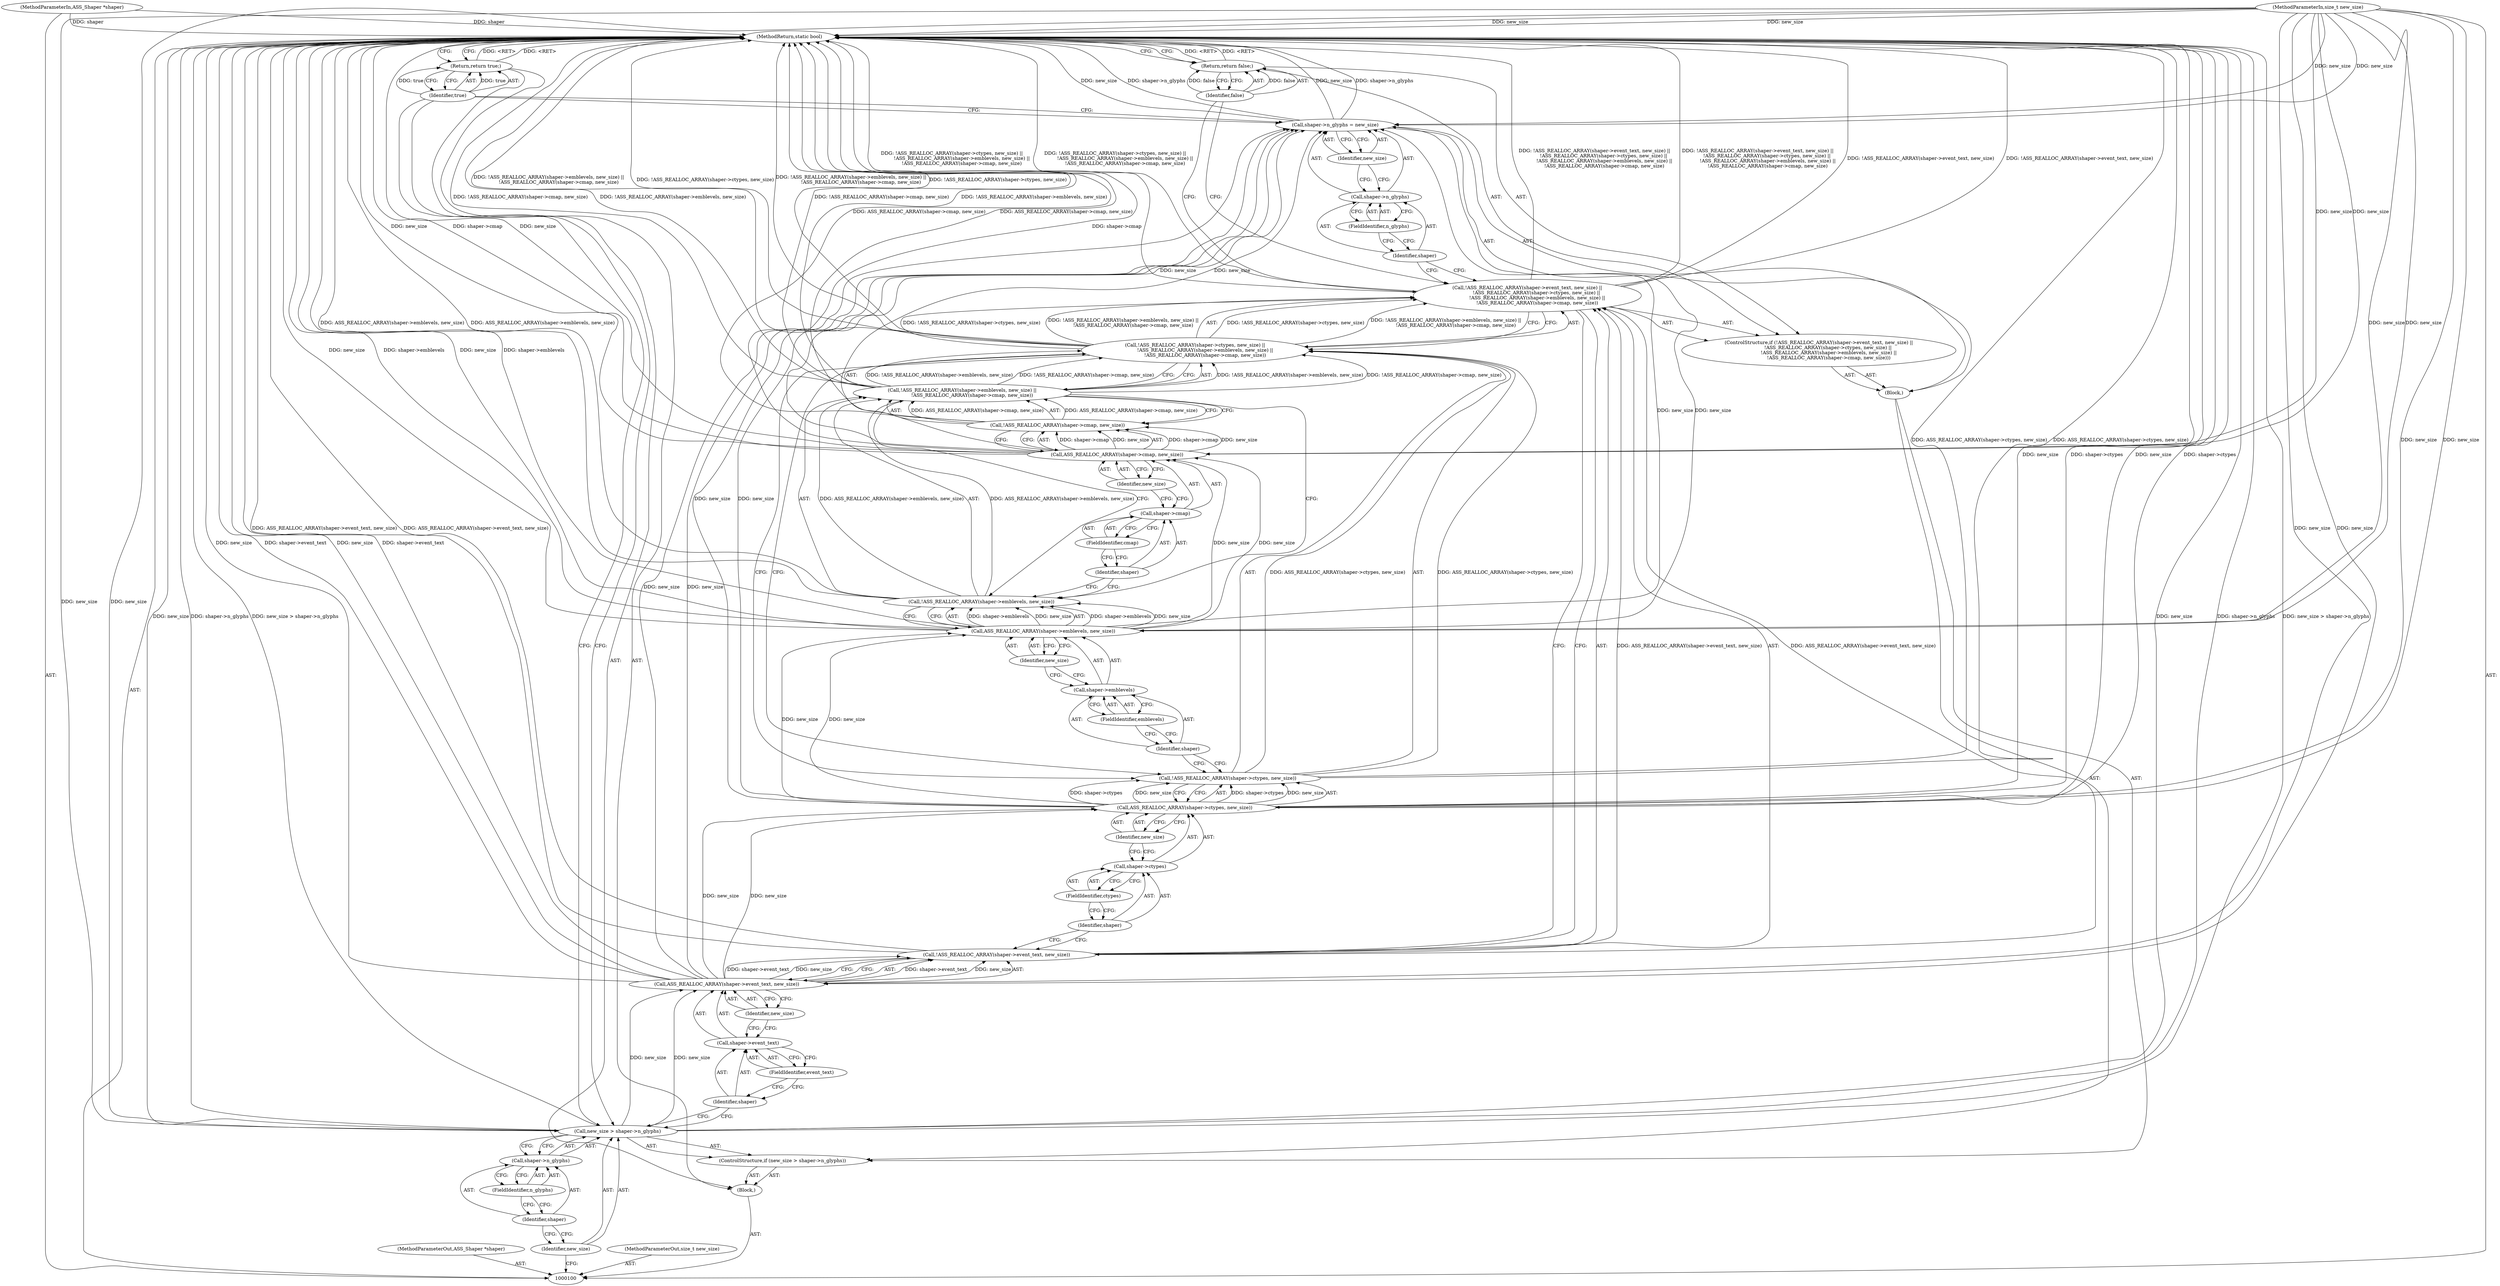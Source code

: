 digraph "0_libass_aa54e0b59200a994d50a346b5d7ac818ebcf2d4b" {
"1000148" [label="(MethodReturn,static bool)"];
"1000101" [label="(MethodParameterIn,ASS_Shaper *shaper)"];
"1000184" [label="(MethodParameterOut,ASS_Shaper *shaper)"];
"1000102" [label="(MethodParameterIn,size_t new_size)"];
"1000185" [label="(MethodParameterOut,size_t new_size)"];
"1000147" [label="(Identifier,true)"];
"1000146" [label="(Return,return true;)"];
"1000103" [label="(Block,)"];
"1000107" [label="(Call,shaper->n_glyphs)"];
"1000108" [label="(Identifier,shaper)"];
"1000109" [label="(FieldIdentifier,n_glyphs)"];
"1000110" [label="(Block,)"];
"1000104" [label="(ControlStructure,if (new_size > shaper->n_glyphs))"];
"1000105" [label="(Call,new_size > shaper->n_glyphs)"];
"1000106" [label="(Identifier,new_size)"];
"1000112" [label="(Call,!ASS_REALLOC_ARRAY(shaper->event_text, new_size) ||\n            !ASS_REALLOC_ARRAY(shaper->ctypes, new_size) ||\n             !ASS_REALLOC_ARRAY(shaper->emblevels, new_size) ||\n             !ASS_REALLOC_ARRAY(shaper->cmap, new_size))"];
"1000113" [label="(Call,!ASS_REALLOC_ARRAY(shaper->event_text, new_size))"];
"1000114" [label="(Call,ASS_REALLOC_ARRAY(shaper->event_text, new_size))"];
"1000115" [label="(Call,shaper->event_text)"];
"1000116" [label="(Identifier,shaper)"];
"1000117" [label="(FieldIdentifier,event_text)"];
"1000118" [label="(Identifier,new_size)"];
"1000111" [label="(ControlStructure,if (!ASS_REALLOC_ARRAY(shaper->event_text, new_size) ||\n            !ASS_REALLOC_ARRAY(shaper->ctypes, new_size) ||\n             !ASS_REALLOC_ARRAY(shaper->emblevels, new_size) ||\n             !ASS_REALLOC_ARRAY(shaper->cmap, new_size)))"];
"1000119" [label="(Call,!ASS_REALLOC_ARRAY(shaper->ctypes, new_size) ||\n             !ASS_REALLOC_ARRAY(shaper->emblevels, new_size) ||\n             !ASS_REALLOC_ARRAY(shaper->cmap, new_size))"];
"1000120" [label="(Call,!ASS_REALLOC_ARRAY(shaper->ctypes, new_size))"];
"1000121" [label="(Call,ASS_REALLOC_ARRAY(shaper->ctypes, new_size))"];
"1000122" [label="(Call,shaper->ctypes)"];
"1000123" [label="(Identifier,shaper)"];
"1000124" [label="(FieldIdentifier,ctypes)"];
"1000125" [label="(Identifier,new_size)"];
"1000126" [label="(Call,!ASS_REALLOC_ARRAY(shaper->emblevels, new_size) ||\n             !ASS_REALLOC_ARRAY(shaper->cmap, new_size))"];
"1000127" [label="(Call,!ASS_REALLOC_ARRAY(shaper->emblevels, new_size))"];
"1000128" [label="(Call,ASS_REALLOC_ARRAY(shaper->emblevels, new_size))"];
"1000129" [label="(Call,shaper->emblevels)"];
"1000130" [label="(Identifier,shaper)"];
"1000131" [label="(FieldIdentifier,emblevels)"];
"1000132" [label="(Identifier,new_size)"];
"1000133" [label="(Call,!ASS_REALLOC_ARRAY(shaper->cmap, new_size))"];
"1000134" [label="(Call,ASS_REALLOC_ARRAY(shaper->cmap, new_size))"];
"1000135" [label="(Call,shaper->cmap)"];
"1000136" [label="(Identifier,shaper)"];
"1000137" [label="(FieldIdentifier,cmap)"];
"1000138" [label="(Identifier,new_size)"];
"1000139" [label="(Return,return false;)"];
"1000140" [label="(Identifier,false)"];
"1000144" [label="(FieldIdentifier,n_glyphs)"];
"1000145" [label="(Identifier,new_size)"];
"1000141" [label="(Call,shaper->n_glyphs = new_size)"];
"1000142" [label="(Call,shaper->n_glyphs)"];
"1000143" [label="(Identifier,shaper)"];
"1000148" -> "1000100"  [label="AST: "];
"1000148" -> "1000139"  [label="CFG: "];
"1000148" -> "1000146"  [label="CFG: "];
"1000139" -> "1000148"  [label="DDG: <RET>"];
"1000146" -> "1000148"  [label="DDG: <RET>"];
"1000119" -> "1000148"  [label="DDG: !ASS_REALLOC_ARRAY(shaper->emblevels, new_size) ||\n             !ASS_REALLOC_ARRAY(shaper->cmap, new_size)"];
"1000119" -> "1000148"  [label="DDG: !ASS_REALLOC_ARRAY(shaper->ctypes, new_size)"];
"1000141" -> "1000148"  [label="DDG: shaper->n_glyphs"];
"1000141" -> "1000148"  [label="DDG: new_size"];
"1000121" -> "1000148"  [label="DDG: new_size"];
"1000121" -> "1000148"  [label="DDG: shaper->ctypes"];
"1000105" -> "1000148"  [label="DDG: shaper->n_glyphs"];
"1000105" -> "1000148"  [label="DDG: new_size > shaper->n_glyphs"];
"1000105" -> "1000148"  [label="DDG: new_size"];
"1000113" -> "1000148"  [label="DDG: ASS_REALLOC_ARRAY(shaper->event_text, new_size)"];
"1000126" -> "1000148"  [label="DDG: !ASS_REALLOC_ARRAY(shaper->emblevels, new_size)"];
"1000126" -> "1000148"  [label="DDG: !ASS_REALLOC_ARRAY(shaper->cmap, new_size)"];
"1000114" -> "1000148"  [label="DDG: new_size"];
"1000114" -> "1000148"  [label="DDG: shaper->event_text"];
"1000112" -> "1000148"  [label="DDG: !ASS_REALLOC_ARRAY(shaper->ctypes, new_size) ||\n             !ASS_REALLOC_ARRAY(shaper->emblevels, new_size) ||\n             !ASS_REALLOC_ARRAY(shaper->cmap, new_size)"];
"1000112" -> "1000148"  [label="DDG: !ASS_REALLOC_ARRAY(shaper->event_text, new_size) ||\n            !ASS_REALLOC_ARRAY(shaper->ctypes, new_size) ||\n             !ASS_REALLOC_ARRAY(shaper->emblevels, new_size) ||\n             !ASS_REALLOC_ARRAY(shaper->cmap, new_size)"];
"1000112" -> "1000148"  [label="DDG: !ASS_REALLOC_ARRAY(shaper->event_text, new_size)"];
"1000128" -> "1000148"  [label="DDG: new_size"];
"1000128" -> "1000148"  [label="DDG: shaper->emblevels"];
"1000133" -> "1000148"  [label="DDG: ASS_REALLOC_ARRAY(shaper->cmap, new_size)"];
"1000120" -> "1000148"  [label="DDG: ASS_REALLOC_ARRAY(shaper->ctypes, new_size)"];
"1000102" -> "1000148"  [label="DDG: new_size"];
"1000134" -> "1000148"  [label="DDG: shaper->cmap"];
"1000134" -> "1000148"  [label="DDG: new_size"];
"1000101" -> "1000148"  [label="DDG: shaper"];
"1000127" -> "1000148"  [label="DDG: ASS_REALLOC_ARRAY(shaper->emblevels, new_size)"];
"1000101" -> "1000100"  [label="AST: "];
"1000101" -> "1000148"  [label="DDG: shaper"];
"1000184" -> "1000100"  [label="AST: "];
"1000102" -> "1000100"  [label="AST: "];
"1000102" -> "1000148"  [label="DDG: new_size"];
"1000102" -> "1000105"  [label="DDG: new_size"];
"1000102" -> "1000114"  [label="DDG: new_size"];
"1000102" -> "1000121"  [label="DDG: new_size"];
"1000102" -> "1000128"  [label="DDG: new_size"];
"1000102" -> "1000134"  [label="DDG: new_size"];
"1000102" -> "1000141"  [label="DDG: new_size"];
"1000185" -> "1000100"  [label="AST: "];
"1000147" -> "1000146"  [label="AST: "];
"1000147" -> "1000141"  [label="CFG: "];
"1000147" -> "1000105"  [label="CFG: "];
"1000146" -> "1000147"  [label="CFG: "];
"1000147" -> "1000146"  [label="DDG: true"];
"1000146" -> "1000103"  [label="AST: "];
"1000146" -> "1000147"  [label="CFG: "];
"1000147" -> "1000146"  [label="AST: "];
"1000148" -> "1000146"  [label="CFG: "];
"1000146" -> "1000148"  [label="DDG: <RET>"];
"1000147" -> "1000146"  [label="DDG: true"];
"1000103" -> "1000100"  [label="AST: "];
"1000104" -> "1000103"  [label="AST: "];
"1000146" -> "1000103"  [label="AST: "];
"1000107" -> "1000105"  [label="AST: "];
"1000107" -> "1000109"  [label="CFG: "];
"1000108" -> "1000107"  [label="AST: "];
"1000109" -> "1000107"  [label="AST: "];
"1000105" -> "1000107"  [label="CFG: "];
"1000108" -> "1000107"  [label="AST: "];
"1000108" -> "1000106"  [label="CFG: "];
"1000109" -> "1000108"  [label="CFG: "];
"1000109" -> "1000107"  [label="AST: "];
"1000109" -> "1000108"  [label="CFG: "];
"1000107" -> "1000109"  [label="CFG: "];
"1000110" -> "1000104"  [label="AST: "];
"1000111" -> "1000110"  [label="AST: "];
"1000141" -> "1000110"  [label="AST: "];
"1000104" -> "1000103"  [label="AST: "];
"1000105" -> "1000104"  [label="AST: "];
"1000110" -> "1000104"  [label="AST: "];
"1000105" -> "1000104"  [label="AST: "];
"1000105" -> "1000107"  [label="CFG: "];
"1000106" -> "1000105"  [label="AST: "];
"1000107" -> "1000105"  [label="AST: "];
"1000116" -> "1000105"  [label="CFG: "];
"1000147" -> "1000105"  [label="CFG: "];
"1000105" -> "1000148"  [label="DDG: shaper->n_glyphs"];
"1000105" -> "1000148"  [label="DDG: new_size > shaper->n_glyphs"];
"1000105" -> "1000148"  [label="DDG: new_size"];
"1000102" -> "1000105"  [label="DDG: new_size"];
"1000105" -> "1000114"  [label="DDG: new_size"];
"1000106" -> "1000105"  [label="AST: "];
"1000106" -> "1000100"  [label="CFG: "];
"1000108" -> "1000106"  [label="CFG: "];
"1000112" -> "1000111"  [label="AST: "];
"1000112" -> "1000113"  [label="CFG: "];
"1000112" -> "1000119"  [label="CFG: "];
"1000113" -> "1000112"  [label="AST: "];
"1000119" -> "1000112"  [label="AST: "];
"1000140" -> "1000112"  [label="CFG: "];
"1000143" -> "1000112"  [label="CFG: "];
"1000112" -> "1000148"  [label="DDG: !ASS_REALLOC_ARRAY(shaper->ctypes, new_size) ||\n             !ASS_REALLOC_ARRAY(shaper->emblevels, new_size) ||\n             !ASS_REALLOC_ARRAY(shaper->cmap, new_size)"];
"1000112" -> "1000148"  [label="DDG: !ASS_REALLOC_ARRAY(shaper->event_text, new_size) ||\n            !ASS_REALLOC_ARRAY(shaper->ctypes, new_size) ||\n             !ASS_REALLOC_ARRAY(shaper->emblevels, new_size) ||\n             !ASS_REALLOC_ARRAY(shaper->cmap, new_size)"];
"1000112" -> "1000148"  [label="DDG: !ASS_REALLOC_ARRAY(shaper->event_text, new_size)"];
"1000113" -> "1000112"  [label="DDG: ASS_REALLOC_ARRAY(shaper->event_text, new_size)"];
"1000119" -> "1000112"  [label="DDG: !ASS_REALLOC_ARRAY(shaper->ctypes, new_size)"];
"1000119" -> "1000112"  [label="DDG: !ASS_REALLOC_ARRAY(shaper->emblevels, new_size) ||\n             !ASS_REALLOC_ARRAY(shaper->cmap, new_size)"];
"1000113" -> "1000112"  [label="AST: "];
"1000113" -> "1000114"  [label="CFG: "];
"1000114" -> "1000113"  [label="AST: "];
"1000123" -> "1000113"  [label="CFG: "];
"1000112" -> "1000113"  [label="CFG: "];
"1000113" -> "1000148"  [label="DDG: ASS_REALLOC_ARRAY(shaper->event_text, new_size)"];
"1000113" -> "1000112"  [label="DDG: ASS_REALLOC_ARRAY(shaper->event_text, new_size)"];
"1000114" -> "1000113"  [label="DDG: shaper->event_text"];
"1000114" -> "1000113"  [label="DDG: new_size"];
"1000114" -> "1000113"  [label="AST: "];
"1000114" -> "1000118"  [label="CFG: "];
"1000115" -> "1000114"  [label="AST: "];
"1000118" -> "1000114"  [label="AST: "];
"1000113" -> "1000114"  [label="CFG: "];
"1000114" -> "1000148"  [label="DDG: new_size"];
"1000114" -> "1000148"  [label="DDG: shaper->event_text"];
"1000114" -> "1000113"  [label="DDG: shaper->event_text"];
"1000114" -> "1000113"  [label="DDG: new_size"];
"1000105" -> "1000114"  [label="DDG: new_size"];
"1000102" -> "1000114"  [label="DDG: new_size"];
"1000114" -> "1000121"  [label="DDG: new_size"];
"1000114" -> "1000141"  [label="DDG: new_size"];
"1000115" -> "1000114"  [label="AST: "];
"1000115" -> "1000117"  [label="CFG: "];
"1000116" -> "1000115"  [label="AST: "];
"1000117" -> "1000115"  [label="AST: "];
"1000118" -> "1000115"  [label="CFG: "];
"1000116" -> "1000115"  [label="AST: "];
"1000116" -> "1000105"  [label="CFG: "];
"1000117" -> "1000116"  [label="CFG: "];
"1000117" -> "1000115"  [label="AST: "];
"1000117" -> "1000116"  [label="CFG: "];
"1000115" -> "1000117"  [label="CFG: "];
"1000118" -> "1000114"  [label="AST: "];
"1000118" -> "1000115"  [label="CFG: "];
"1000114" -> "1000118"  [label="CFG: "];
"1000111" -> "1000110"  [label="AST: "];
"1000112" -> "1000111"  [label="AST: "];
"1000139" -> "1000111"  [label="AST: "];
"1000119" -> "1000112"  [label="AST: "];
"1000119" -> "1000120"  [label="CFG: "];
"1000119" -> "1000126"  [label="CFG: "];
"1000120" -> "1000119"  [label="AST: "];
"1000126" -> "1000119"  [label="AST: "];
"1000112" -> "1000119"  [label="CFG: "];
"1000119" -> "1000148"  [label="DDG: !ASS_REALLOC_ARRAY(shaper->emblevels, new_size) ||\n             !ASS_REALLOC_ARRAY(shaper->cmap, new_size)"];
"1000119" -> "1000148"  [label="DDG: !ASS_REALLOC_ARRAY(shaper->ctypes, new_size)"];
"1000119" -> "1000112"  [label="DDG: !ASS_REALLOC_ARRAY(shaper->ctypes, new_size)"];
"1000119" -> "1000112"  [label="DDG: !ASS_REALLOC_ARRAY(shaper->emblevels, new_size) ||\n             !ASS_REALLOC_ARRAY(shaper->cmap, new_size)"];
"1000120" -> "1000119"  [label="DDG: ASS_REALLOC_ARRAY(shaper->ctypes, new_size)"];
"1000126" -> "1000119"  [label="DDG: !ASS_REALLOC_ARRAY(shaper->emblevels, new_size)"];
"1000126" -> "1000119"  [label="DDG: !ASS_REALLOC_ARRAY(shaper->cmap, new_size)"];
"1000120" -> "1000119"  [label="AST: "];
"1000120" -> "1000121"  [label="CFG: "];
"1000121" -> "1000120"  [label="AST: "];
"1000130" -> "1000120"  [label="CFG: "];
"1000119" -> "1000120"  [label="CFG: "];
"1000120" -> "1000148"  [label="DDG: ASS_REALLOC_ARRAY(shaper->ctypes, new_size)"];
"1000120" -> "1000119"  [label="DDG: ASS_REALLOC_ARRAY(shaper->ctypes, new_size)"];
"1000121" -> "1000120"  [label="DDG: shaper->ctypes"];
"1000121" -> "1000120"  [label="DDG: new_size"];
"1000121" -> "1000120"  [label="AST: "];
"1000121" -> "1000125"  [label="CFG: "];
"1000122" -> "1000121"  [label="AST: "];
"1000125" -> "1000121"  [label="AST: "];
"1000120" -> "1000121"  [label="CFG: "];
"1000121" -> "1000148"  [label="DDG: new_size"];
"1000121" -> "1000148"  [label="DDG: shaper->ctypes"];
"1000121" -> "1000120"  [label="DDG: shaper->ctypes"];
"1000121" -> "1000120"  [label="DDG: new_size"];
"1000114" -> "1000121"  [label="DDG: new_size"];
"1000102" -> "1000121"  [label="DDG: new_size"];
"1000121" -> "1000128"  [label="DDG: new_size"];
"1000121" -> "1000141"  [label="DDG: new_size"];
"1000122" -> "1000121"  [label="AST: "];
"1000122" -> "1000124"  [label="CFG: "];
"1000123" -> "1000122"  [label="AST: "];
"1000124" -> "1000122"  [label="AST: "];
"1000125" -> "1000122"  [label="CFG: "];
"1000123" -> "1000122"  [label="AST: "];
"1000123" -> "1000113"  [label="CFG: "];
"1000124" -> "1000123"  [label="CFG: "];
"1000124" -> "1000122"  [label="AST: "];
"1000124" -> "1000123"  [label="CFG: "];
"1000122" -> "1000124"  [label="CFG: "];
"1000125" -> "1000121"  [label="AST: "];
"1000125" -> "1000122"  [label="CFG: "];
"1000121" -> "1000125"  [label="CFG: "];
"1000126" -> "1000119"  [label="AST: "];
"1000126" -> "1000127"  [label="CFG: "];
"1000126" -> "1000133"  [label="CFG: "];
"1000127" -> "1000126"  [label="AST: "];
"1000133" -> "1000126"  [label="AST: "];
"1000119" -> "1000126"  [label="CFG: "];
"1000126" -> "1000148"  [label="DDG: !ASS_REALLOC_ARRAY(shaper->emblevels, new_size)"];
"1000126" -> "1000148"  [label="DDG: !ASS_REALLOC_ARRAY(shaper->cmap, new_size)"];
"1000126" -> "1000119"  [label="DDG: !ASS_REALLOC_ARRAY(shaper->emblevels, new_size)"];
"1000126" -> "1000119"  [label="DDG: !ASS_REALLOC_ARRAY(shaper->cmap, new_size)"];
"1000127" -> "1000126"  [label="DDG: ASS_REALLOC_ARRAY(shaper->emblevels, new_size)"];
"1000133" -> "1000126"  [label="DDG: ASS_REALLOC_ARRAY(shaper->cmap, new_size)"];
"1000127" -> "1000126"  [label="AST: "];
"1000127" -> "1000128"  [label="CFG: "];
"1000128" -> "1000127"  [label="AST: "];
"1000136" -> "1000127"  [label="CFG: "];
"1000126" -> "1000127"  [label="CFG: "];
"1000127" -> "1000148"  [label="DDG: ASS_REALLOC_ARRAY(shaper->emblevels, new_size)"];
"1000127" -> "1000126"  [label="DDG: ASS_REALLOC_ARRAY(shaper->emblevels, new_size)"];
"1000128" -> "1000127"  [label="DDG: shaper->emblevels"];
"1000128" -> "1000127"  [label="DDG: new_size"];
"1000128" -> "1000127"  [label="AST: "];
"1000128" -> "1000132"  [label="CFG: "];
"1000129" -> "1000128"  [label="AST: "];
"1000132" -> "1000128"  [label="AST: "];
"1000127" -> "1000128"  [label="CFG: "];
"1000128" -> "1000148"  [label="DDG: new_size"];
"1000128" -> "1000148"  [label="DDG: shaper->emblevels"];
"1000128" -> "1000127"  [label="DDG: shaper->emblevels"];
"1000128" -> "1000127"  [label="DDG: new_size"];
"1000121" -> "1000128"  [label="DDG: new_size"];
"1000102" -> "1000128"  [label="DDG: new_size"];
"1000128" -> "1000134"  [label="DDG: new_size"];
"1000128" -> "1000141"  [label="DDG: new_size"];
"1000129" -> "1000128"  [label="AST: "];
"1000129" -> "1000131"  [label="CFG: "];
"1000130" -> "1000129"  [label="AST: "];
"1000131" -> "1000129"  [label="AST: "];
"1000132" -> "1000129"  [label="CFG: "];
"1000130" -> "1000129"  [label="AST: "];
"1000130" -> "1000120"  [label="CFG: "];
"1000131" -> "1000130"  [label="CFG: "];
"1000131" -> "1000129"  [label="AST: "];
"1000131" -> "1000130"  [label="CFG: "];
"1000129" -> "1000131"  [label="CFG: "];
"1000132" -> "1000128"  [label="AST: "];
"1000132" -> "1000129"  [label="CFG: "];
"1000128" -> "1000132"  [label="CFG: "];
"1000133" -> "1000126"  [label="AST: "];
"1000133" -> "1000134"  [label="CFG: "];
"1000134" -> "1000133"  [label="AST: "];
"1000126" -> "1000133"  [label="CFG: "];
"1000133" -> "1000148"  [label="DDG: ASS_REALLOC_ARRAY(shaper->cmap, new_size)"];
"1000133" -> "1000126"  [label="DDG: ASS_REALLOC_ARRAY(shaper->cmap, new_size)"];
"1000134" -> "1000133"  [label="DDG: shaper->cmap"];
"1000134" -> "1000133"  [label="DDG: new_size"];
"1000134" -> "1000133"  [label="AST: "];
"1000134" -> "1000138"  [label="CFG: "];
"1000135" -> "1000134"  [label="AST: "];
"1000138" -> "1000134"  [label="AST: "];
"1000133" -> "1000134"  [label="CFG: "];
"1000134" -> "1000148"  [label="DDG: shaper->cmap"];
"1000134" -> "1000148"  [label="DDG: new_size"];
"1000134" -> "1000133"  [label="DDG: shaper->cmap"];
"1000134" -> "1000133"  [label="DDG: new_size"];
"1000128" -> "1000134"  [label="DDG: new_size"];
"1000102" -> "1000134"  [label="DDG: new_size"];
"1000134" -> "1000141"  [label="DDG: new_size"];
"1000135" -> "1000134"  [label="AST: "];
"1000135" -> "1000137"  [label="CFG: "];
"1000136" -> "1000135"  [label="AST: "];
"1000137" -> "1000135"  [label="AST: "];
"1000138" -> "1000135"  [label="CFG: "];
"1000136" -> "1000135"  [label="AST: "];
"1000136" -> "1000127"  [label="CFG: "];
"1000137" -> "1000136"  [label="CFG: "];
"1000137" -> "1000135"  [label="AST: "];
"1000137" -> "1000136"  [label="CFG: "];
"1000135" -> "1000137"  [label="CFG: "];
"1000138" -> "1000134"  [label="AST: "];
"1000138" -> "1000135"  [label="CFG: "];
"1000134" -> "1000138"  [label="CFG: "];
"1000139" -> "1000111"  [label="AST: "];
"1000139" -> "1000140"  [label="CFG: "];
"1000140" -> "1000139"  [label="AST: "];
"1000148" -> "1000139"  [label="CFG: "];
"1000139" -> "1000148"  [label="DDG: <RET>"];
"1000140" -> "1000139"  [label="DDG: false"];
"1000140" -> "1000139"  [label="AST: "];
"1000140" -> "1000112"  [label="CFG: "];
"1000139" -> "1000140"  [label="CFG: "];
"1000140" -> "1000139"  [label="DDG: false"];
"1000144" -> "1000142"  [label="AST: "];
"1000144" -> "1000143"  [label="CFG: "];
"1000142" -> "1000144"  [label="CFG: "];
"1000145" -> "1000141"  [label="AST: "];
"1000145" -> "1000142"  [label="CFG: "];
"1000141" -> "1000145"  [label="CFG: "];
"1000141" -> "1000110"  [label="AST: "];
"1000141" -> "1000145"  [label="CFG: "];
"1000142" -> "1000141"  [label="AST: "];
"1000145" -> "1000141"  [label="AST: "];
"1000147" -> "1000141"  [label="CFG: "];
"1000141" -> "1000148"  [label="DDG: shaper->n_glyphs"];
"1000141" -> "1000148"  [label="DDG: new_size"];
"1000121" -> "1000141"  [label="DDG: new_size"];
"1000128" -> "1000141"  [label="DDG: new_size"];
"1000114" -> "1000141"  [label="DDG: new_size"];
"1000134" -> "1000141"  [label="DDG: new_size"];
"1000102" -> "1000141"  [label="DDG: new_size"];
"1000142" -> "1000141"  [label="AST: "];
"1000142" -> "1000144"  [label="CFG: "];
"1000143" -> "1000142"  [label="AST: "];
"1000144" -> "1000142"  [label="AST: "];
"1000145" -> "1000142"  [label="CFG: "];
"1000143" -> "1000142"  [label="AST: "];
"1000143" -> "1000112"  [label="CFG: "];
"1000144" -> "1000143"  [label="CFG: "];
}
